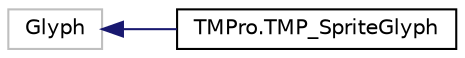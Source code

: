 digraph "Graphical Class Hierarchy"
{
 // LATEX_PDF_SIZE
  edge [fontname="Helvetica",fontsize="10",labelfontname="Helvetica",labelfontsize="10"];
  node [fontname="Helvetica",fontsize="10",shape=record];
  rankdir="LR";
  Node512 [label="Glyph",height=0.2,width=0.4,color="grey75", fillcolor="white", style="filled",tooltip=" "];
  Node512 -> Node0 [dir="back",color="midnightblue",fontsize="10",style="solid",fontname="Helvetica"];
  Node0 [label="TMPro.TMP_SpriteGlyph",height=0.2,width=0.4,color="black", fillcolor="white", style="filled",URL="$class_t_m_pro_1_1_t_m_p___sprite_glyph.html",tooltip="The visual representation of the sprite character using this glyph."];
}

